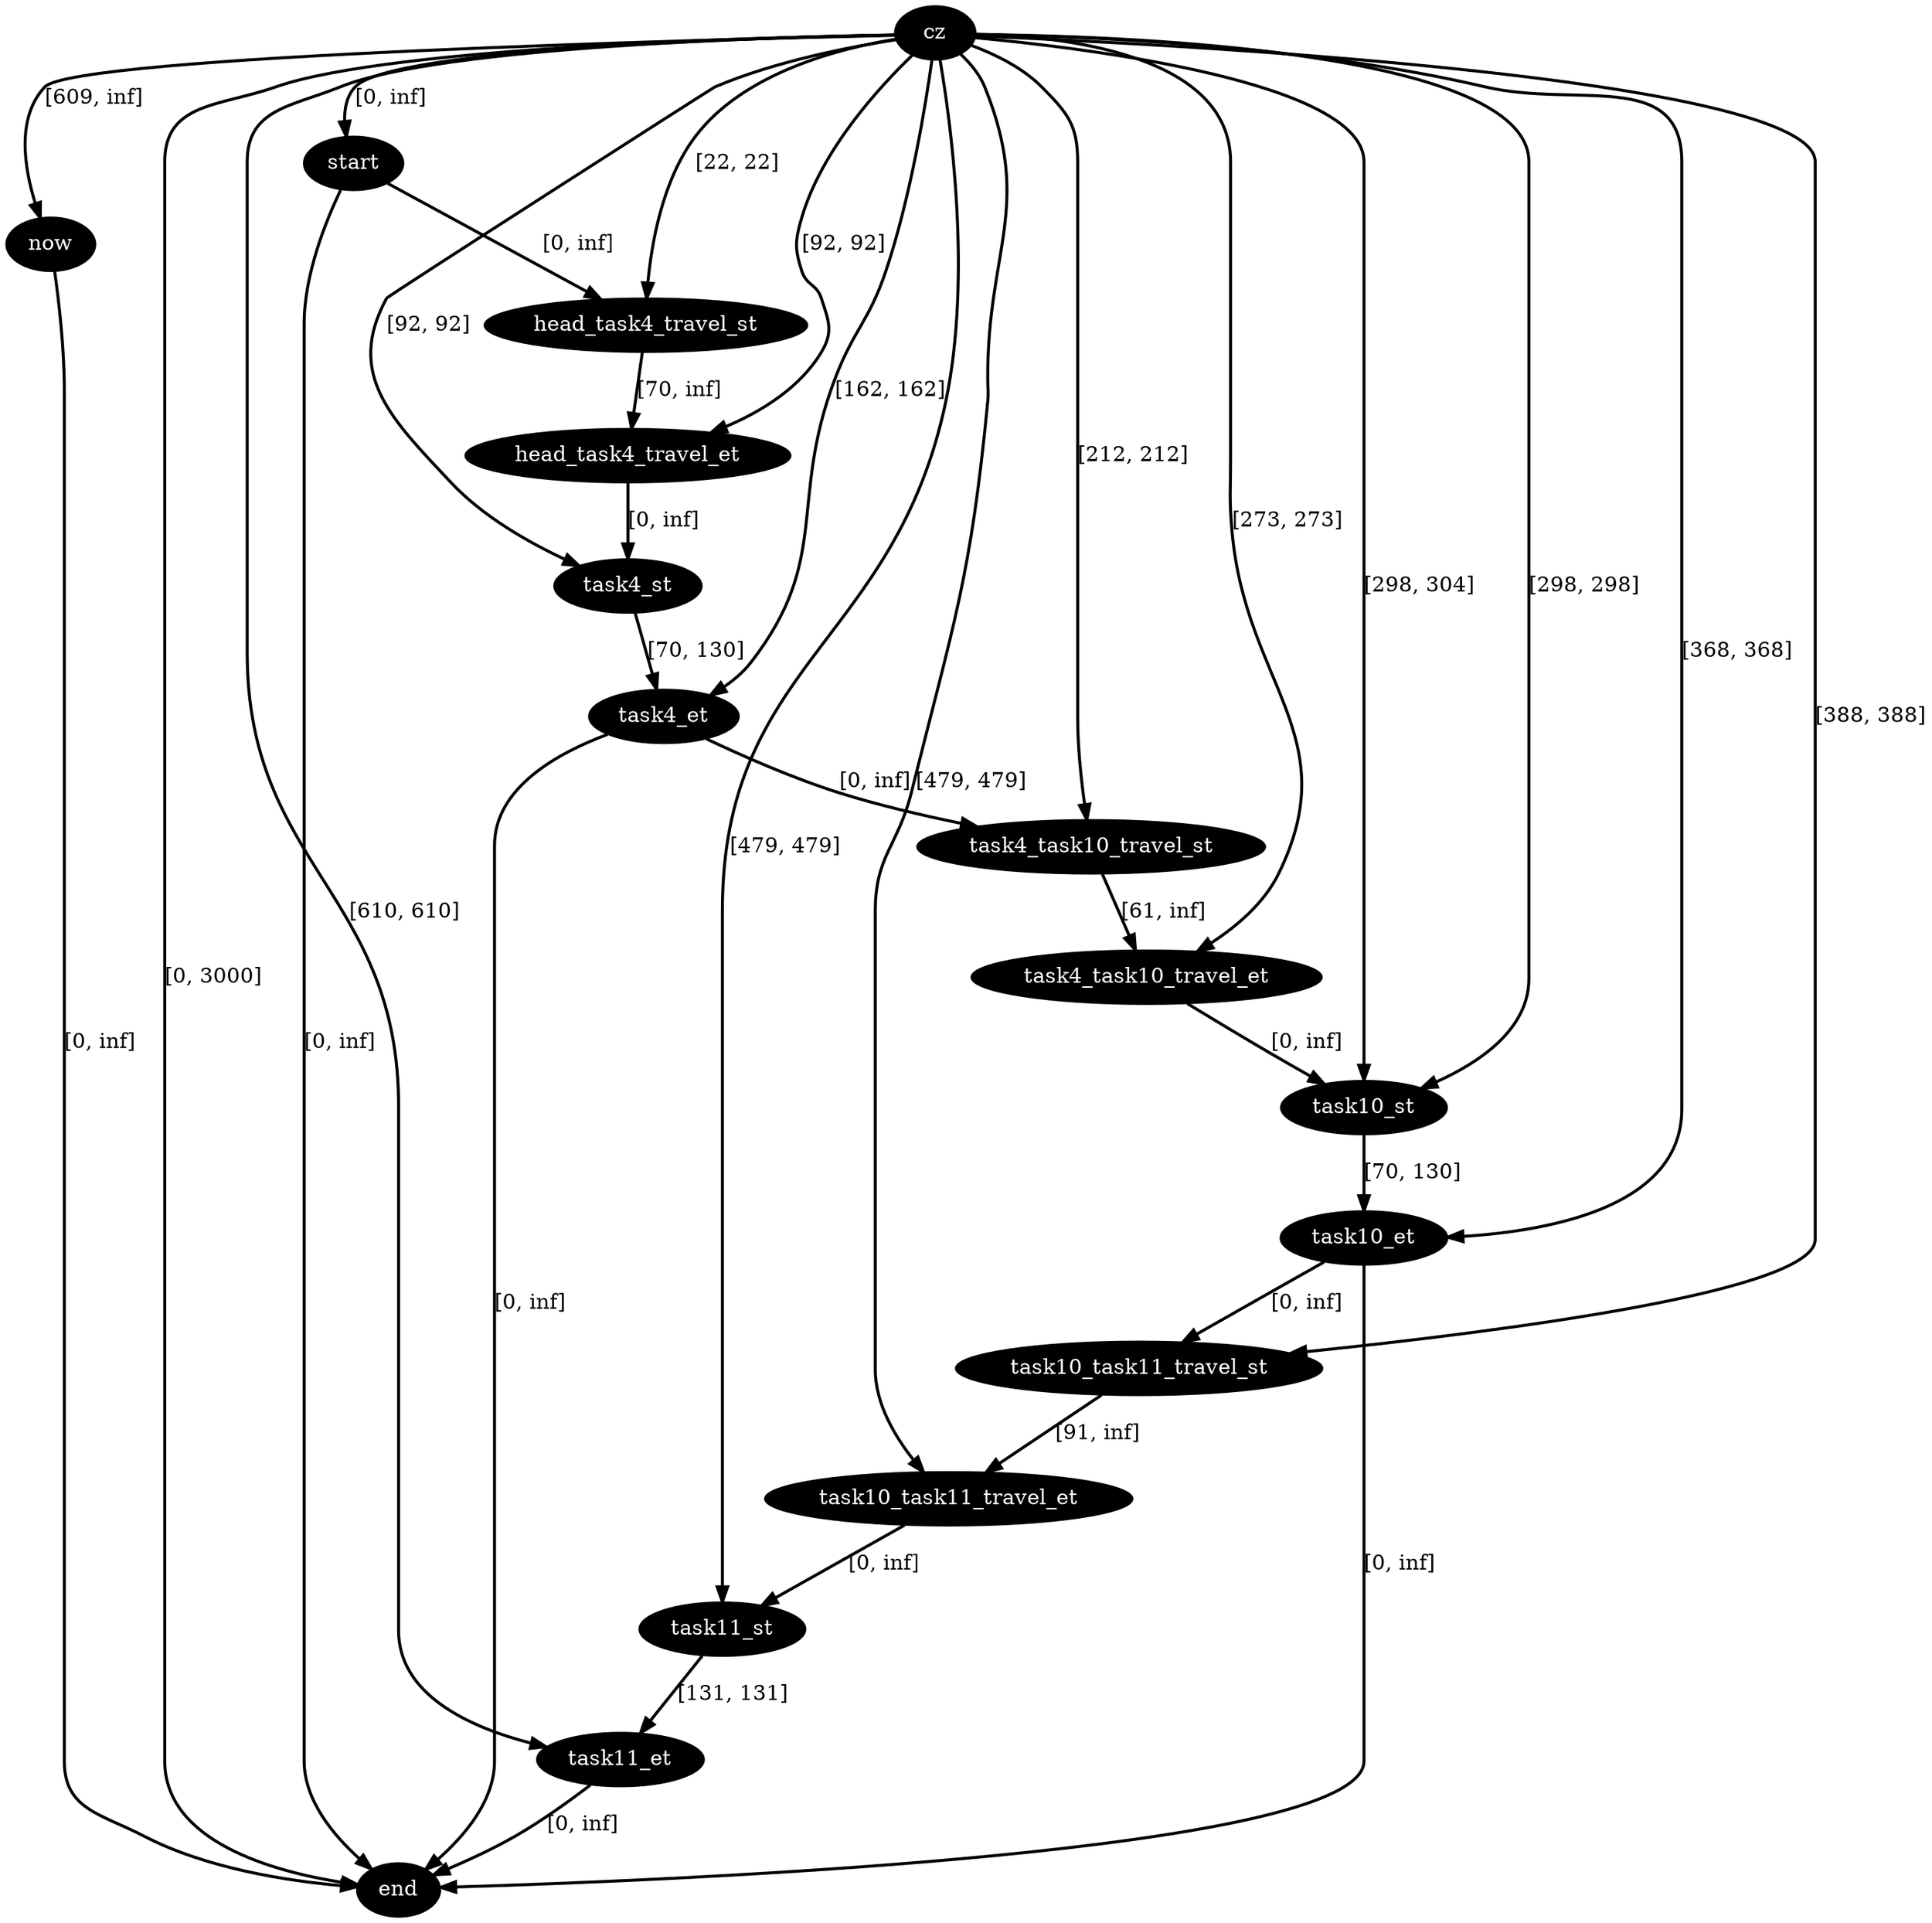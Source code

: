 digraph plan {
0[label="cz",style=filled,fillcolor=black,fontcolor=white];
1[label="start",style=filled,fillcolor=black,fontcolor=white];
2[label="now",style=filled,fillcolor=black,fontcolor=white];
3[label="end",style=filled,fillcolor=black,fontcolor=white];
11[label="head_task4_travel_st",style=filled,fillcolor=black,fontcolor=white];
12[label="head_task4_travel_et",style=filled,fillcolor=black,fontcolor=white];
13[label="task4_st",style=filled,fillcolor=black,fontcolor=white];
14[label="task4_et",style=filled,fillcolor=black,fontcolor=white];
26[label="task10_st",style=filled,fillcolor=black,fontcolor=white];
27[label="task10_et",style=filled,fillcolor=black,fontcolor=white];
40[label="task11_st",style=filled,fillcolor=black,fontcolor=white];
41[label="task11_et",style=filled,fillcolor=black,fontcolor=white];
115[label="task4_task10_travel_st",style=filled,fillcolor=black,fontcolor=white];
116[label="task4_task10_travel_et",style=filled,fillcolor=black,fontcolor=white];
118[label="task10_task11_travel_st",style=filled,fillcolor=black,fontcolor=white];
119[label="task10_task11_travel_et",style=filled,fillcolor=black,fontcolor=white];
"0"->"1"[label="[0, inf]",penwidth=2,color=black];
"0"->"3"[label="[0, 3000]",penwidth=2,color=black];
"11"->"12"[label="[70, inf]",penwidth=2,color=black];
"0"->"12"[label="[92, 92]",penwidth=2,color=black];
"1"->"11"[label="[0, inf]",penwidth=2,color=black];
"0"->"11"[label="[22, 22]",penwidth=2,color=black];
"0"->"2"[label="[609, inf]",penwidth=2,color=black];
"2"->"3"[label="[0, inf]",penwidth=2,color=black];
"1"->"3"[label="[0, inf]",penwidth=2,color=black];
"0"->"27"[label="[368, 368]",penwidth=2,color=black];
"27"->"3"[label="[0, inf]",penwidth=2,color=black];
"0"->"26"[label="[298, 298]",penwidth=2,color=black];
"0"->"26"[label="[298, 304]",penwidth=2,color=black];
"118"->"119"[label="[91, inf]",penwidth=2,color=black];
"0"->"119"[label="[479, 479]",penwidth=2,color=black];
"27"->"118"[label="[0, inf]",penwidth=2,color=black];
"0"->"118"[label="[388, 388]",penwidth=2,color=black];
"26"->"27"[label="[70, 130]",penwidth=2,color=black];
"116"->"26"[label="[0, inf]",penwidth=2,color=black];
"0"->"41"[label="[610, 610]",penwidth=2,color=black];
"41"->"3"[label="[0, inf]",penwidth=2,color=black];
"0"->"40"[label="[479, 479]",penwidth=2,color=black];
"40"->"41"[label="[131, 131]",penwidth=2,color=black];
"119"->"40"[label="[0, inf]",penwidth=2,color=black];
"0"->"14"[label="[162, 162]",penwidth=2,color=black];
"14"->"3"[label="[0, inf]",penwidth=2,color=black];
"0"->"13"[label="[92, 92]",penwidth=2,color=black];
"115"->"116"[label="[61, inf]",penwidth=2,color=black];
"0"->"116"[label="[273, 273]",penwidth=2,color=black];
"14"->"115"[label="[0, inf]",penwidth=2,color=black];
"0"->"115"[label="[212, 212]",penwidth=2,color=black];
"13"->"14"[label="[70, 130]",penwidth=2,color=black];
"12"->"13"[label="[0, inf]",penwidth=2,color=black];
}
